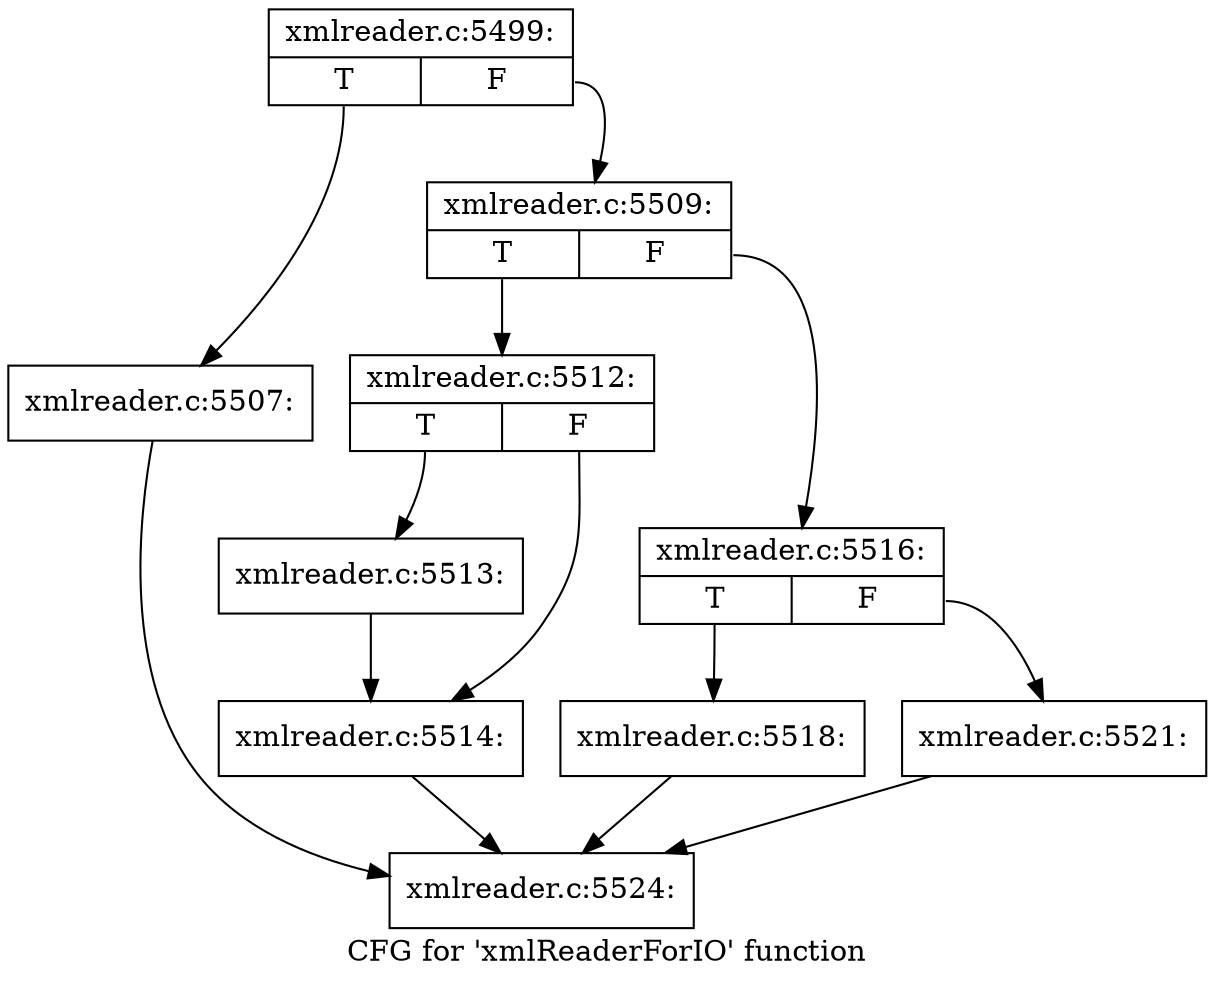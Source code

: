 digraph "CFG for 'xmlReaderForIO' function" {
	label="CFG for 'xmlReaderForIO' function";

	Node0x4923a20 [shape=record,label="{xmlreader.c:5499:|{<s0>T|<s1>F}}"];
	Node0x4923a20:s0 -> Node0x4927860;
	Node0x4923a20:s1 -> Node0x49278b0;
	Node0x4927860 [shape=record,label="{xmlreader.c:5507:}"];
	Node0x4927860 -> Node0x4923ce0;
	Node0x49278b0 [shape=record,label="{xmlreader.c:5509:|{<s0>T|<s1>F}}"];
	Node0x49278b0:s0 -> Node0x4928620;
	Node0x49278b0:s1 -> Node0x4928ab0;
	Node0x4928620 [shape=record,label="{xmlreader.c:5512:|{<s0>T|<s1>F}}"];
	Node0x4928620:s0 -> Node0x4928cd0;
	Node0x4928620:s1 -> Node0x4928d20;
	Node0x4928cd0 [shape=record,label="{xmlreader.c:5513:}"];
	Node0x4928cd0 -> Node0x4928d20;
	Node0x4928d20 [shape=record,label="{xmlreader.c:5514:}"];
	Node0x4928d20 -> Node0x4923ce0;
	Node0x4928ab0 [shape=record,label="{xmlreader.c:5516:|{<s0>T|<s1>F}}"];
	Node0x4928ab0:s0 -> Node0x4929500;
	Node0x4928ab0:s1 -> Node0x4929550;
	Node0x4929500 [shape=record,label="{xmlreader.c:5518:}"];
	Node0x4929500 -> Node0x4923ce0;
	Node0x4929550 [shape=record,label="{xmlreader.c:5521:}"];
	Node0x4929550 -> Node0x4923ce0;
	Node0x4923ce0 [shape=record,label="{xmlreader.c:5524:}"];
}
